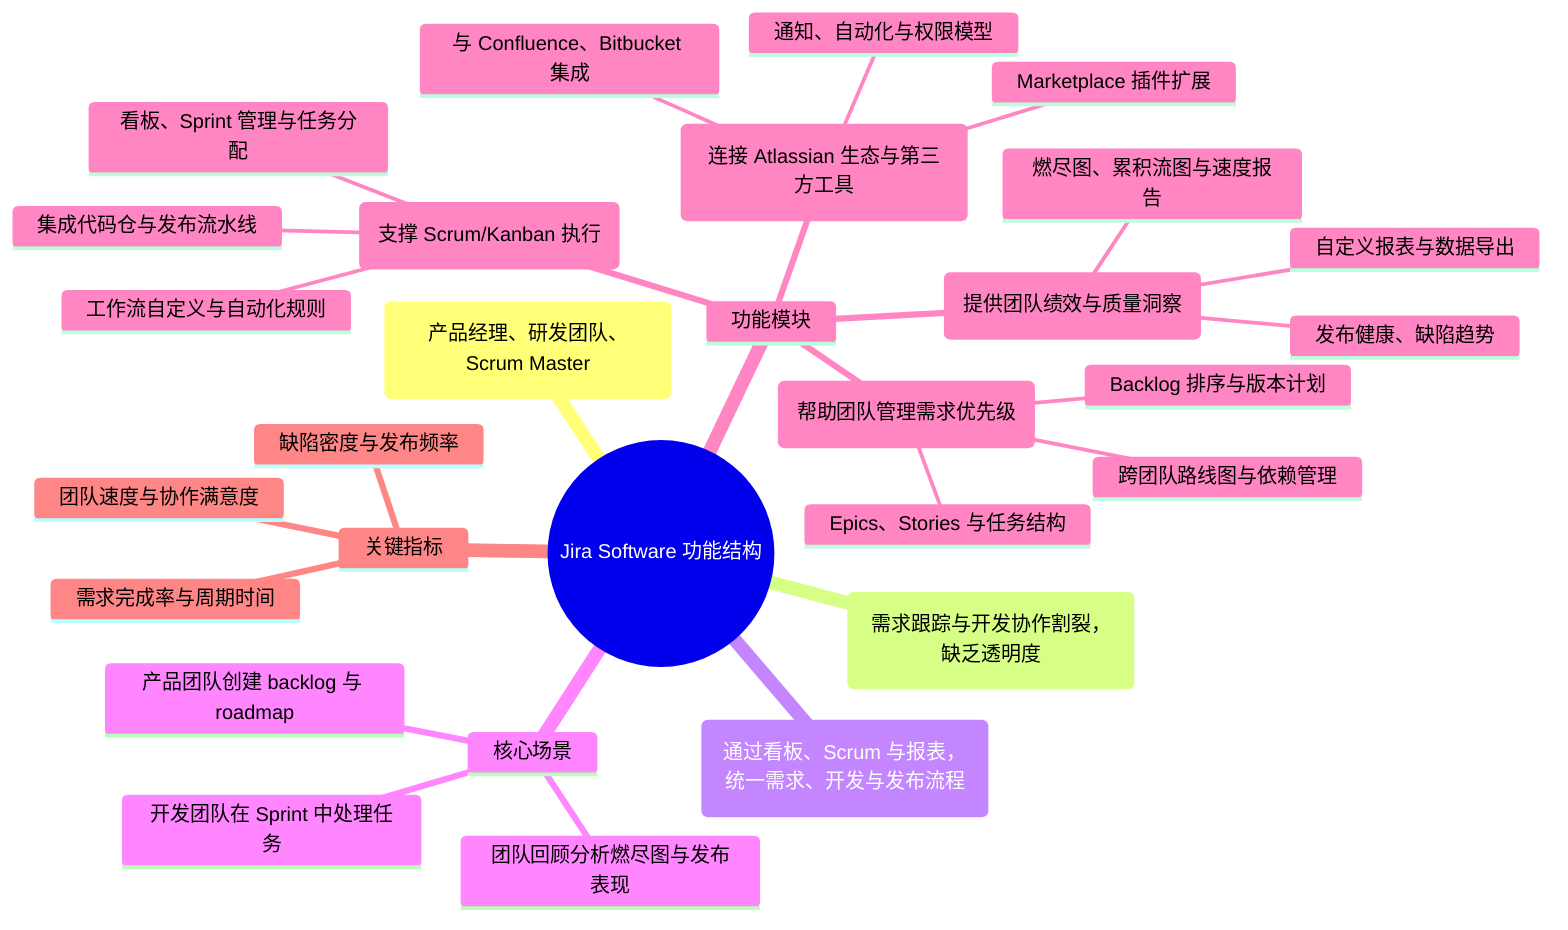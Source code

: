 %% Auto-generated by scripts/generate_assets.py
mindmap
  root((Jira Software 功能结构))
    目标用户(产品经理、研发团队、Scrum Master)
    核心痛点(需求跟踪与开发协作割裂，缺乏透明度)
    价值主张(通过看板、Scrum 与报表，统一需求、开发与发布流程)
    核心场景
      产品团队创建 backlog 与 roadmap
      开发团队在 Sprint 中处理任务
      团队回顾分析燃尽图与发布表现
    功能模块
      需求与计划(帮助团队管理需求优先级)
        Epics、Stories 与任务结构
        Backlog 排序与版本计划
        跨团队路线图与依赖管理
      敏捷执行(支撑 Scrum/Kanban 执行)
        看板、Sprint 管理与任务分配
        工作流自定义与自动化规则
        集成代码仓与发布流水线
      报告与洞察(提供团队绩效与质量洞察)
        燃尽图、累积流图与速度报告
        发布健康、缺陷趋势
        自定义报表与数据导出
      协作与集成(连接 Atlassian 生态与第三方工具)
        与 Confluence、Bitbucket 集成
        Marketplace 插件扩展
        通知、自动化与权限模型
    关键指标
      需求完成率与周期时间
      缺陷密度与发布频率
      团队速度与协作满意度